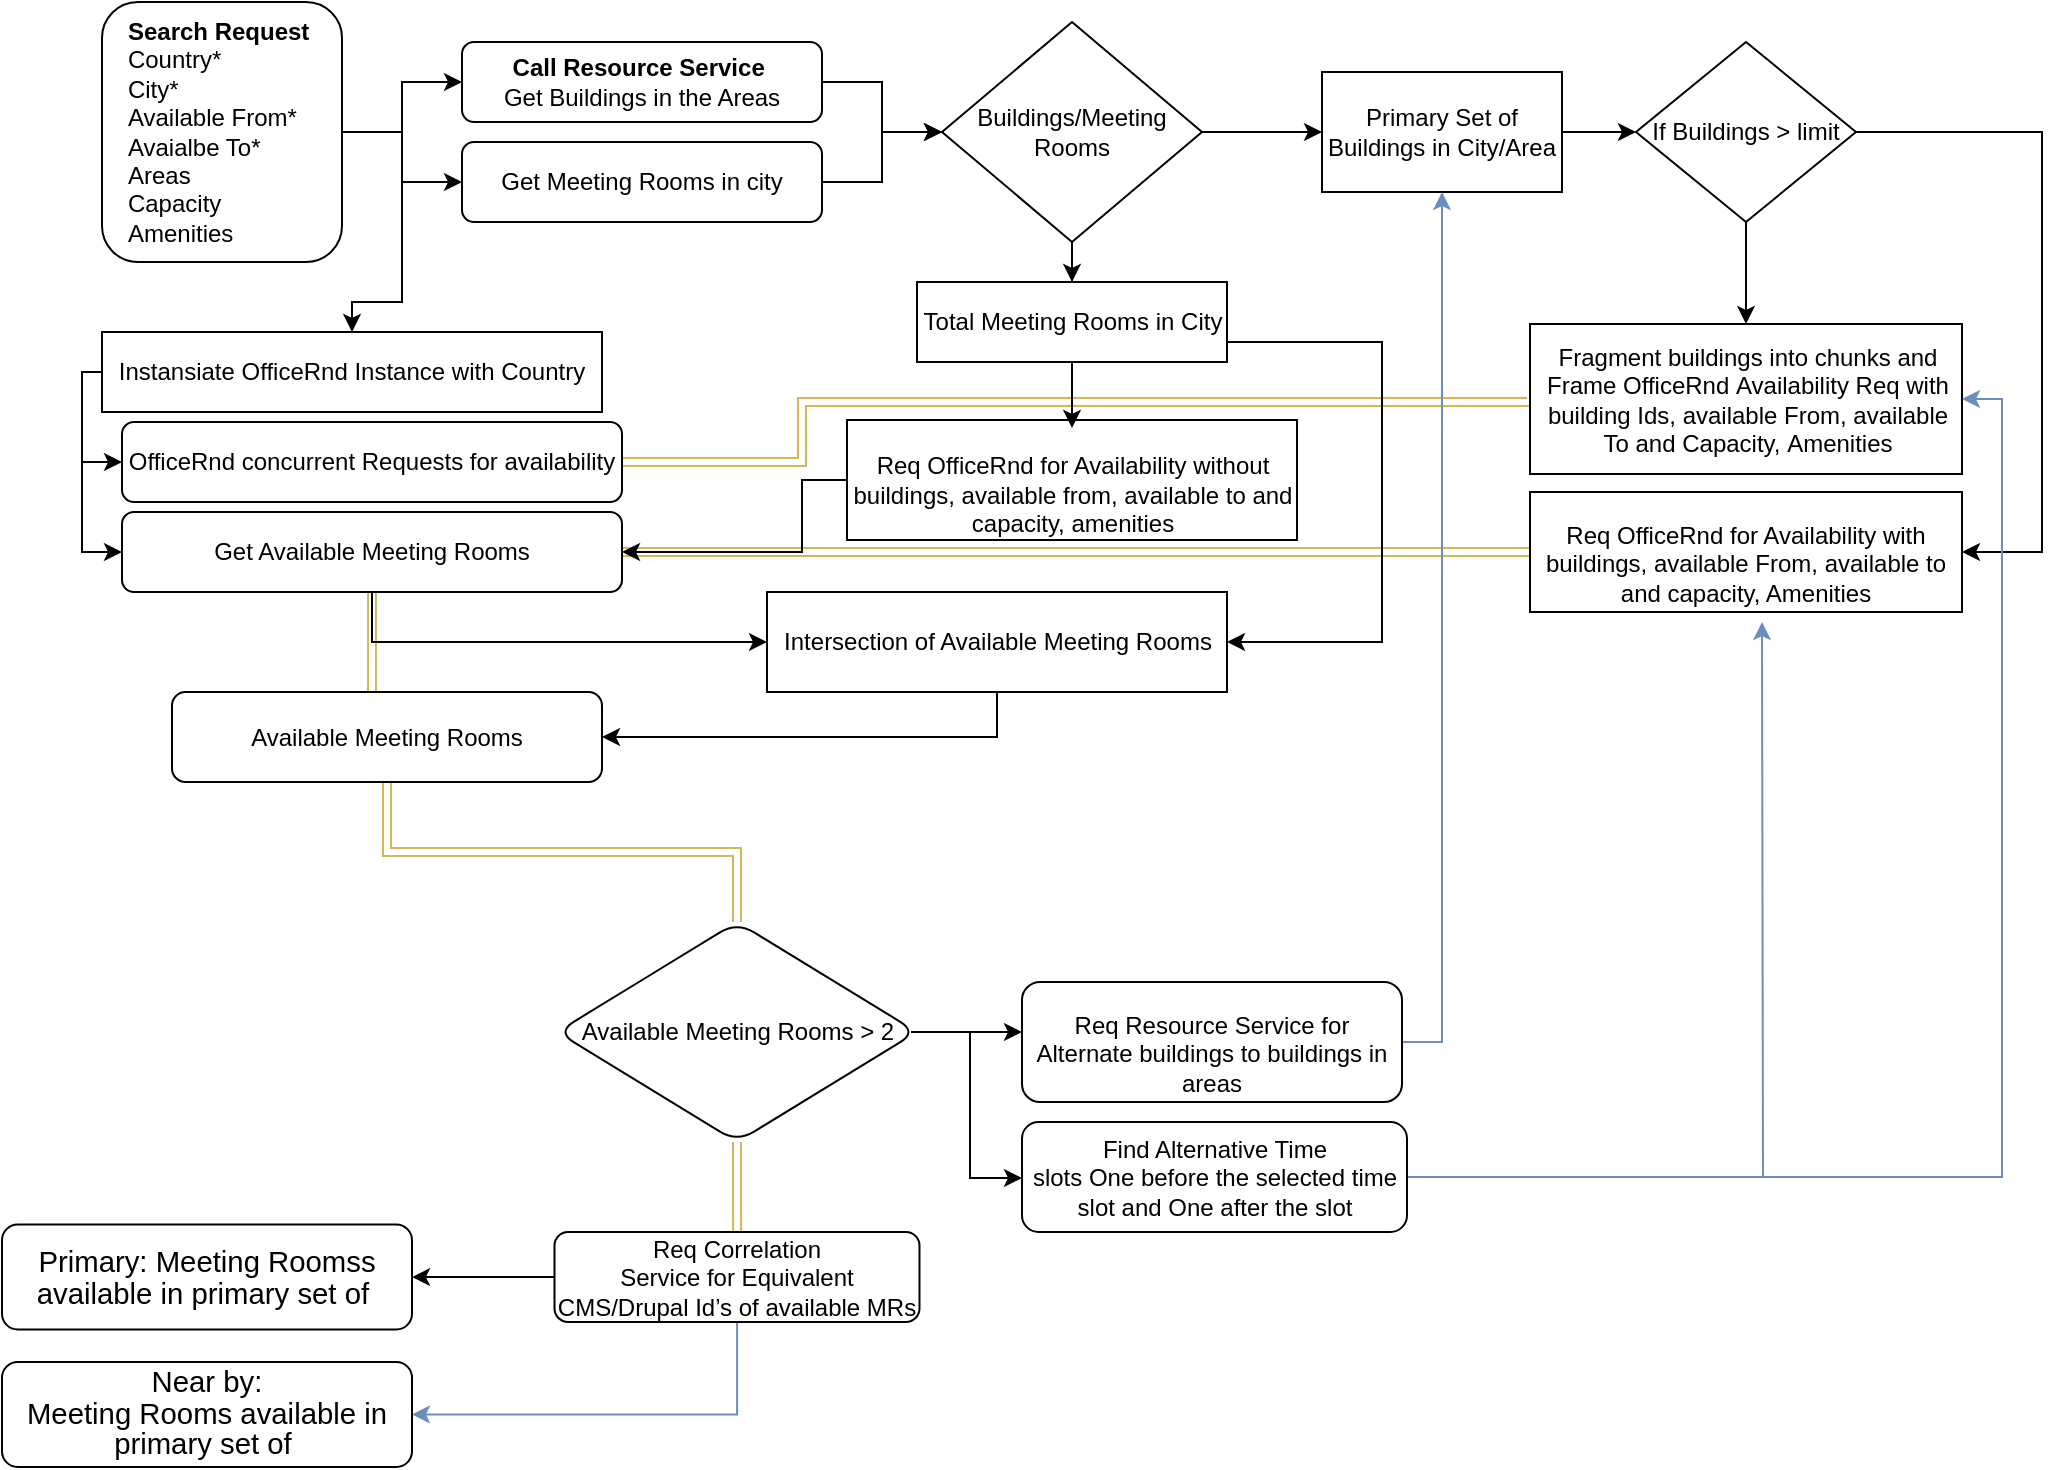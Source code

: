 <mxfile version="13.7.3" type="github">
  <diagram id="C5RBs43oDa-KdzZeNtuy" name="Page-1">
    <mxGraphModel dx="3206" dy="401" grid="1" gridSize="10" guides="1" tooltips="1" connect="1" arrows="1" fold="1" page="1" pageScale="1" pageWidth="1169" pageHeight="827" background="none" math="0" shadow="0">
      <root>
        <mxCell id="WIyWlLk6GJQsqaUBKTNV-0" />
        <mxCell id="WIyWlLk6GJQsqaUBKTNV-1" parent="WIyWlLk6GJQsqaUBKTNV-0" />
        <mxCell id="8CnQwpFaGnil6D6pqTt6-14" value="" style="edgeStyle=orthogonalEdgeStyle;rounded=0;orthogonalLoop=1;jettySize=auto;html=1;" parent="WIyWlLk6GJQsqaUBKTNV-1" source="WIyWlLk6GJQsqaUBKTNV-3" target="8CnQwpFaGnil6D6pqTt6-12" edge="1">
          <mxGeometry relative="1" as="geometry" />
        </mxCell>
        <mxCell id="WIyWlLk6GJQsqaUBKTNV-3" value="&lt;b&gt;Call Resource Service&amp;nbsp;&lt;/b&gt;&lt;br&gt;&lt;div style=&quot;text-align: left&quot;&gt;Get Buildings in the Areas&lt;/div&gt;" style="rounded=1;whiteSpace=wrap;html=1;fontSize=12;glass=0;strokeWidth=1;shadow=0;align=center;" parent="WIyWlLk6GJQsqaUBKTNV-1" vertex="1">
          <mxGeometry x="-2100" y="67" width="180" height="40" as="geometry" />
        </mxCell>
        <mxCell id="WIyWlLk6GJQsqaUBKTNV-4" value="Yes" style="rounded=0;html=1;jettySize=auto;orthogonalLoop=1;fontSize=11;endArrow=block;endFill=0;endSize=8;strokeWidth=1;shadow=0;labelBackgroundColor=none;edgeStyle=orthogonalEdgeStyle;" parent="WIyWlLk6GJQsqaUBKTNV-1" edge="1">
          <mxGeometry y="20" relative="1" as="geometry">
            <mxPoint as="offset" />
            <mxPoint x="250" y="320" as="sourcePoint" />
          </mxGeometry>
        </mxCell>
        <mxCell id="WIyWlLk6GJQsqaUBKTNV-5" value="No" style="edgeStyle=orthogonalEdgeStyle;rounded=0;html=1;jettySize=auto;orthogonalLoop=1;fontSize=11;endArrow=block;endFill=0;endSize=8;strokeWidth=1;shadow=0;labelBackgroundColor=none;" parent="WIyWlLk6GJQsqaUBKTNV-1" edge="1">
          <mxGeometry y="10" relative="1" as="geometry">
            <mxPoint as="offset" />
            <mxPoint x="380" y="230" as="targetPoint" />
          </mxGeometry>
        </mxCell>
        <mxCell id="WIyWlLk6GJQsqaUBKTNV-8" value="No" style="rounded=0;html=1;jettySize=auto;orthogonalLoop=1;fontSize=11;endArrow=block;endFill=0;endSize=8;strokeWidth=1;shadow=0;labelBackgroundColor=none;edgeStyle=orthogonalEdgeStyle;" parent="WIyWlLk6GJQsqaUBKTNV-1" edge="1">
          <mxGeometry x="0.333" y="20" relative="1" as="geometry">
            <mxPoint as="offset" />
            <mxPoint x="220" y="370" as="sourcePoint" />
          </mxGeometry>
        </mxCell>
        <mxCell id="WIyWlLk6GJQsqaUBKTNV-9" value="Yes" style="edgeStyle=orthogonalEdgeStyle;rounded=0;html=1;jettySize=auto;orthogonalLoop=1;fontSize=11;endArrow=block;endFill=0;endSize=8;strokeWidth=1;shadow=0;labelBackgroundColor=none;" parent="WIyWlLk6GJQsqaUBKTNV-1" edge="1">
          <mxGeometry y="10" relative="1" as="geometry">
            <mxPoint as="offset" />
            <mxPoint x="270" y="330" as="sourcePoint" />
          </mxGeometry>
        </mxCell>
        <mxCell id="8CnQwpFaGnil6D6pqTt6-3" value="" style="edgeStyle=orthogonalEdgeStyle;rounded=0;orthogonalLoop=1;jettySize=auto;html=1;exitX=1;exitY=0.5;exitDx=0;exitDy=0;" parent="WIyWlLk6GJQsqaUBKTNV-1" source="8CnQwpFaGnil6D6pqTt6-2" target="WIyWlLk6GJQsqaUBKTNV-3" edge="1">
          <mxGeometry relative="1" as="geometry" />
        </mxCell>
        <mxCell id="8CnQwpFaGnil6D6pqTt6-37" value="" style="edgeStyle=orthogonalEdgeStyle;rounded=0;orthogonalLoop=1;jettySize=auto;html=1;entryX=0.5;entryY=0;entryDx=0;entryDy=0;" parent="WIyWlLk6GJQsqaUBKTNV-1" source="8CnQwpFaGnil6D6pqTt6-2" target="8CnQwpFaGnil6D6pqTt6-24" edge="1">
          <mxGeometry relative="1" as="geometry">
            <Array as="points">
              <mxPoint x="-2130" y="112" />
              <mxPoint x="-2130" y="197" />
              <mxPoint x="-2155" y="197" />
            </Array>
          </mxGeometry>
        </mxCell>
        <mxCell id="8CnQwpFaGnil6D6pqTt6-2" value="&lt;b&gt;Search Request&amp;nbsp;&lt;/b&gt;&lt;br&gt;&lt;div style=&quot;text-align: left&quot;&gt;Country*&lt;/div&gt;&lt;div style=&quot;text-align: left&quot;&gt;City*&lt;/div&gt;&lt;div style=&quot;text-align: left&quot;&gt;Available From*&lt;/div&gt;&lt;div style=&quot;text-align: left&quot;&gt;Avaialbe To*&lt;/div&gt;&lt;div style=&quot;text-align: left&quot;&gt;Areas&lt;/div&gt;&lt;div style=&quot;text-align: left&quot;&gt;Capacity&lt;/div&gt;&lt;div style=&quot;text-align: left&quot;&gt;Amenities&lt;/div&gt;" style="rounded=1;whiteSpace=wrap;html=1;" parent="WIyWlLk6GJQsqaUBKTNV-1" vertex="1">
          <mxGeometry x="-2280" y="47" width="120" height="130" as="geometry" />
        </mxCell>
        <mxCell id="8CnQwpFaGnil6D6pqTt6-13" value="" style="edgeStyle=orthogonalEdgeStyle;rounded=0;orthogonalLoop=1;jettySize=auto;html=1;" parent="WIyWlLk6GJQsqaUBKTNV-1" source="8CnQwpFaGnil6D6pqTt6-5" target="8CnQwpFaGnil6D6pqTt6-12" edge="1">
          <mxGeometry relative="1" as="geometry" />
        </mxCell>
        <mxCell id="8CnQwpFaGnil6D6pqTt6-5" value="Get Meeting Rooms in city" style="rounded=1;whiteSpace=wrap;html=1;" parent="WIyWlLk6GJQsqaUBKTNV-1" vertex="1">
          <mxGeometry x="-2100" y="117" width="180" height="40" as="geometry" />
        </mxCell>
        <mxCell id="8CnQwpFaGnil6D6pqTt6-11" value="" style="edgeStyle=orthogonalEdgeStyle;rounded=0;orthogonalLoop=1;jettySize=auto;html=1;entryX=0;entryY=0.5;entryDx=0;entryDy=0;exitX=1;exitY=0.5;exitDx=0;exitDy=0;" parent="WIyWlLk6GJQsqaUBKTNV-1" source="8CnQwpFaGnil6D6pqTt6-2" target="8CnQwpFaGnil6D6pqTt6-5" edge="1">
          <mxGeometry relative="1" as="geometry">
            <mxPoint x="-2150" y="122" as="sourcePoint" />
            <mxPoint x="-2090" y="102" as="targetPoint" />
          </mxGeometry>
        </mxCell>
        <mxCell id="8CnQwpFaGnil6D6pqTt6-16" value="" style="edgeStyle=orthogonalEdgeStyle;rounded=0;orthogonalLoop=1;jettySize=auto;html=1;" parent="WIyWlLk6GJQsqaUBKTNV-1" source="8CnQwpFaGnil6D6pqTt6-12" target="8CnQwpFaGnil6D6pqTt6-15" edge="1">
          <mxGeometry relative="1" as="geometry" />
        </mxCell>
        <mxCell id="8CnQwpFaGnil6D6pqTt6-34" value="" style="edgeStyle=orthogonalEdgeStyle;rounded=0;orthogonalLoop=1;jettySize=auto;html=1;" parent="WIyWlLk6GJQsqaUBKTNV-1" source="8CnQwpFaGnil6D6pqTt6-12" target="8CnQwpFaGnil6D6pqTt6-33" edge="1">
          <mxGeometry relative="1" as="geometry" />
        </mxCell>
        <mxCell id="8CnQwpFaGnil6D6pqTt6-12" value="Buildings/Meeting Rooms" style="rhombus;whiteSpace=wrap;html=1;" parent="WIyWlLk6GJQsqaUBKTNV-1" vertex="1">
          <mxGeometry x="-1860" y="57" width="130" height="110" as="geometry" />
        </mxCell>
        <mxCell id="8CnQwpFaGnil6D6pqTt6-18" value="" style="edgeStyle=orthogonalEdgeStyle;rounded=0;orthogonalLoop=1;jettySize=auto;html=1;" parent="WIyWlLk6GJQsqaUBKTNV-1" source="8CnQwpFaGnil6D6pqTt6-15" target="8CnQwpFaGnil6D6pqTt6-17" edge="1">
          <mxGeometry relative="1" as="geometry" />
        </mxCell>
        <mxCell id="8CnQwpFaGnil6D6pqTt6-15" value="Primary Set of Buildings in City/Area" style="rounded=0;whiteSpace=wrap;html=1;" parent="WIyWlLk6GJQsqaUBKTNV-1" vertex="1">
          <mxGeometry x="-1670" y="82" width="120" height="60" as="geometry" />
        </mxCell>
        <mxCell id="8CnQwpFaGnil6D6pqTt6-22" value="" style="edgeStyle=orthogonalEdgeStyle;rounded=0;orthogonalLoop=1;jettySize=auto;html=1;entryX=1;entryY=0.5;entryDx=0;entryDy=0;" parent="WIyWlLk6GJQsqaUBKTNV-1" source="8CnQwpFaGnil6D6pqTt6-17" target="8CnQwpFaGnil6D6pqTt6-21" edge="1">
          <mxGeometry relative="1" as="geometry">
            <Array as="points">
              <mxPoint x="-1310" y="112" />
              <mxPoint x="-1310" y="322" />
            </Array>
          </mxGeometry>
        </mxCell>
        <mxCell id="8CnQwpFaGnil6D6pqTt6-23" value="" style="edgeStyle=orthogonalEdgeStyle;rounded=0;orthogonalLoop=1;jettySize=auto;html=1;" parent="WIyWlLk6GJQsqaUBKTNV-1" source="8CnQwpFaGnil6D6pqTt6-17" target="8CnQwpFaGnil6D6pqTt6-19" edge="1">
          <mxGeometry relative="1" as="geometry" />
        </mxCell>
        <mxCell id="8CnQwpFaGnil6D6pqTt6-17" value="If Buildings &amp;gt; limit" style="rhombus;whiteSpace=wrap;html=1;rounded=0;" parent="WIyWlLk6GJQsqaUBKTNV-1" vertex="1">
          <mxGeometry x="-1513" y="67" width="110" height="90" as="geometry" />
        </mxCell>
        <mxCell id="8CnQwpFaGnil6D6pqTt6-49" style="edgeStyle=orthogonalEdgeStyle;rounded=0;orthogonalLoop=1;jettySize=auto;html=1;exitX=0;exitY=0.5;exitDx=0;exitDy=0;shape=link;fillColor=#fff2cc;strokeColor=#d6b656;" parent="WIyWlLk6GJQsqaUBKTNV-1" source="8CnQwpFaGnil6D6pqTt6-19" target="8CnQwpFaGnil6D6pqTt6-25" edge="1">
          <mxGeometry relative="1" as="geometry">
            <mxPoint x="-1590" y="247" as="sourcePoint" />
            <Array as="points">
              <mxPoint x="-1566" y="247" />
              <mxPoint x="-1930" y="247" />
              <mxPoint x="-1930" y="277" />
            </Array>
          </mxGeometry>
        </mxCell>
        <mxCell id="8CnQwpFaGnil6D6pqTt6-19" value="&lt;p class=&quot;MsoNormal&quot; style=&quot;margin-bottom: 0.0pt&quot;&gt;&lt;/p&gt;&lt;div style=&quot;text-align: center&quot;&gt;&lt;span&gt;Fragment buildings into chunks and Frame OfficeRnd&amp;nbsp;&lt;/span&gt;&lt;span&gt;Availability Req with building Ids, available From, available To and Capacity,&amp;nbsp;&lt;/span&gt;&lt;span&gt;Amenities&lt;/span&gt;&lt;/div&gt;&lt;p&gt;&lt;/p&gt;" style="whiteSpace=wrap;html=1;rounded=0;align=left;" parent="WIyWlLk6GJQsqaUBKTNV-1" vertex="1">
          <mxGeometry x="-1566" y="208" width="216" height="75" as="geometry" />
        </mxCell>
        <mxCell id="8CnQwpFaGnil6D6pqTt6-48" style="edgeStyle=orthogonalEdgeStyle;rounded=0;orthogonalLoop=1;jettySize=auto;html=1;entryX=1;entryY=0.5;entryDx=0;entryDy=0;shape=link;fillColor=#fff2cc;strokeColor=#d6b656;" parent="WIyWlLk6GJQsqaUBKTNV-1" source="8CnQwpFaGnil6D6pqTt6-21" target="8CnQwpFaGnil6D6pqTt6-26" edge="1">
          <mxGeometry relative="1" as="geometry" />
        </mxCell>
        <mxCell id="8CnQwpFaGnil6D6pqTt6-21" value="&lt;p class=&quot;MsoNormal&quot; style=&quot;margin-bottom: 0.0pt&quot;&gt;Req OfficeRnd for Availability with buildings, available From, available to and capacity, Amenities&lt;/p&gt;" style="whiteSpace=wrap;html=1;rounded=0;align=center;" parent="WIyWlLk6GJQsqaUBKTNV-1" vertex="1">
          <mxGeometry x="-1566" y="292" width="216" height="60" as="geometry" />
        </mxCell>
        <mxCell id="8CnQwpFaGnil6D6pqTt6-38" value="" style="edgeStyle=orthogonalEdgeStyle;rounded=0;orthogonalLoop=1;jettySize=auto;html=1;exitX=0;exitY=0.5;exitDx=0;exitDy=0;entryX=0;entryY=0.5;entryDx=0;entryDy=0;" parent="WIyWlLk6GJQsqaUBKTNV-1" source="8CnQwpFaGnil6D6pqTt6-24" target="8CnQwpFaGnil6D6pqTt6-25" edge="1">
          <mxGeometry relative="1" as="geometry">
            <Array as="points">
              <mxPoint x="-2290" y="232" />
              <mxPoint x="-2290" y="277" />
            </Array>
          </mxGeometry>
        </mxCell>
        <mxCell id="8CnQwpFaGnil6D6pqTt6-40" value="" style="edgeStyle=orthogonalEdgeStyle;rounded=0;orthogonalLoop=1;jettySize=auto;html=1;" parent="WIyWlLk6GJQsqaUBKTNV-1" source="8CnQwpFaGnil6D6pqTt6-24" target="8CnQwpFaGnil6D6pqTt6-26" edge="1">
          <mxGeometry relative="1" as="geometry">
            <Array as="points">
              <mxPoint x="-2290" y="232" />
              <mxPoint x="-2290" y="322" />
            </Array>
          </mxGeometry>
        </mxCell>
        <mxCell id="8CnQwpFaGnil6D6pqTt6-24" value="Instansiate OfficeRnd Instance with Country" style="rounded=0;whiteSpace=wrap;html=1;" parent="WIyWlLk6GJQsqaUBKTNV-1" vertex="1">
          <mxGeometry x="-2280" y="212" width="250" height="40" as="geometry" />
        </mxCell>
        <mxCell id="8CnQwpFaGnil6D6pqTt6-25" value="&lt;p class=&quot;MsoNormal&quot; align=&quot;center&quot;&gt;OfficeRnd concurrent Requests for availability&lt;/p&gt;" style="rounded=1;whiteSpace=wrap;html=1;" parent="WIyWlLk6GJQsqaUBKTNV-1" vertex="1">
          <mxGeometry x="-2270" y="257" width="250" height="40" as="geometry" />
        </mxCell>
        <mxCell id="8CnQwpFaGnil6D6pqTt6-43" value="" style="edgeStyle=orthogonalEdgeStyle;rounded=0;orthogonalLoop=1;jettySize=auto;html=1;shape=link;fillColor=#fff2cc;strokeColor=#d6b656;endWidth=18;" parent="WIyWlLk6GJQsqaUBKTNV-1" source="8CnQwpFaGnil6D6pqTt6-26" target="8CnQwpFaGnil6D6pqTt6-42" edge="1">
          <mxGeometry relative="1" as="geometry">
            <Array as="points">
              <mxPoint x="-2145" y="387" />
              <mxPoint x="-2145" y="387" />
            </Array>
          </mxGeometry>
        </mxCell>
        <mxCell id="8CnQwpFaGnil6D6pqTt6-46" style="edgeStyle=orthogonalEdgeStyle;rounded=0;orthogonalLoop=1;jettySize=auto;html=1;" parent="WIyWlLk6GJQsqaUBKTNV-1" source="8CnQwpFaGnil6D6pqTt6-26" target="8CnQwpFaGnil6D6pqTt6-44" edge="1">
          <mxGeometry relative="1" as="geometry">
            <Array as="points">
              <mxPoint x="-2145" y="367" />
            </Array>
          </mxGeometry>
        </mxCell>
        <mxCell id="8CnQwpFaGnil6D6pqTt6-26" value="&lt;p class=&quot;MsoNormal&quot; align=&quot;center&quot;&gt;Get Available Meeting Rooms&lt;/p&gt;" style="rounded=1;whiteSpace=wrap;html=1;" parent="WIyWlLk6GJQsqaUBKTNV-1" vertex="1">
          <mxGeometry x="-2270" y="302" width="250" height="40" as="geometry" />
        </mxCell>
        <mxCell id="8CnQwpFaGnil6D6pqTt6-41" value="" style="edgeStyle=orthogonalEdgeStyle;rounded=0;orthogonalLoop=1;jettySize=auto;html=1;" parent="WIyWlLk6GJQsqaUBKTNV-1" source="8CnQwpFaGnil6D6pqTt6-28" target="8CnQwpFaGnil6D6pqTt6-26" edge="1">
          <mxGeometry relative="1" as="geometry">
            <Array as="points">
              <mxPoint x="-1930" y="286" />
              <mxPoint x="-1930" y="322" />
            </Array>
          </mxGeometry>
        </mxCell>
        <mxCell id="8CnQwpFaGnil6D6pqTt6-45" value="" style="edgeStyle=orthogonalEdgeStyle;rounded=0;orthogonalLoop=1;jettySize=auto;html=1;exitX=1;exitY=0.5;exitDx=0;exitDy=0;" parent="WIyWlLk6GJQsqaUBKTNV-1" source="8CnQwpFaGnil6D6pqTt6-33" target="8CnQwpFaGnil6D6pqTt6-44" edge="1">
          <mxGeometry relative="1" as="geometry">
            <Array as="points">
              <mxPoint x="-1640" y="217" />
              <mxPoint x="-1640" y="367" />
            </Array>
          </mxGeometry>
        </mxCell>
        <mxCell id="8CnQwpFaGnil6D6pqTt6-28" value="&lt;br&gt;&lt;span style=&quot;color: rgb(0 , 0 , 0) ; font-family: &amp;#34;helvetica&amp;#34; ; font-size: 12px ; font-style: normal ; font-weight: 400 ; letter-spacing: normal ; text-align: center ; text-indent: 0px ; text-transform: none ; word-spacing: 0px&quot;&gt;Req OfficeRnd for Availability without buildings, available&amp;nbsp;&lt;/span&gt;&lt;span style=&quot;font-family: &amp;#34;helvetica&amp;#34;&quot;&gt;from, available to and capacity, amenities&lt;/span&gt;&lt;span style=&quot;color: rgb(0 , 0 , 0) ; font-family: &amp;#34;helvetica&amp;#34; ; font-size: 12px ; font-style: normal ; font-weight: 400 ; letter-spacing: normal ; text-align: center ; text-indent: 0px ; text-transform: none ; word-spacing: 0px&quot;&gt;&lt;br&gt;&lt;/span&gt;" style="whiteSpace=wrap;html=1;" parent="WIyWlLk6GJQsqaUBKTNV-1" vertex="1">
          <mxGeometry x="-1907.5" y="256" width="225" height="60" as="geometry" />
        </mxCell>
        <mxCell id="EyYNdjiGJeA56X7GmiNI-0" value="" style="edgeStyle=orthogonalEdgeStyle;rounded=0;orthogonalLoop=1;jettySize=auto;html=1;" edge="1" parent="WIyWlLk6GJQsqaUBKTNV-1" source="8CnQwpFaGnil6D6pqTt6-33">
          <mxGeometry relative="1" as="geometry">
            <mxPoint x="-1795" y="260" as="targetPoint" />
          </mxGeometry>
        </mxCell>
        <mxCell id="8CnQwpFaGnil6D6pqTt6-33" value="Total Meeting Rooms in City" style="whiteSpace=wrap;html=1;" parent="WIyWlLk6GJQsqaUBKTNV-1" vertex="1">
          <mxGeometry x="-1872.5" y="187" width="155" height="40" as="geometry" />
        </mxCell>
        <mxCell id="8CnQwpFaGnil6D6pqTt6-51" value="" style="edgeStyle=orthogonalEdgeStyle;rounded=0;orthogonalLoop=1;jettySize=auto;html=1;shape=link;fillColor=#fff2cc;strokeColor=#d6b656;" parent="WIyWlLk6GJQsqaUBKTNV-1" source="8CnQwpFaGnil6D6pqTt6-42" target="8CnQwpFaGnil6D6pqTt6-50" edge="1">
          <mxGeometry relative="1" as="geometry" />
        </mxCell>
        <mxCell id="8CnQwpFaGnil6D6pqTt6-42" value="Available Meeting Rooms" style="whiteSpace=wrap;html=1;rounded=1;" parent="WIyWlLk6GJQsqaUBKTNV-1" vertex="1">
          <mxGeometry x="-2245" y="392" width="215" height="45" as="geometry" />
        </mxCell>
        <mxCell id="8CnQwpFaGnil6D6pqTt6-47" style="edgeStyle=orthogonalEdgeStyle;rounded=0;orthogonalLoop=1;jettySize=auto;html=1;entryX=1;entryY=0.5;entryDx=0;entryDy=0;" parent="WIyWlLk6GJQsqaUBKTNV-1" source="8CnQwpFaGnil6D6pqTt6-44" target="8CnQwpFaGnil6D6pqTt6-42" edge="1">
          <mxGeometry relative="1" as="geometry">
            <Array as="points">
              <mxPoint x="-1832" y="415" />
            </Array>
          </mxGeometry>
        </mxCell>
        <mxCell id="8CnQwpFaGnil6D6pqTt6-44" value="Intersection of Available Meeting Rooms" style="whiteSpace=wrap;html=1;" parent="WIyWlLk6GJQsqaUBKTNV-1" vertex="1">
          <mxGeometry x="-1947.5" y="342" width="230" height="50" as="geometry" />
        </mxCell>
        <mxCell id="8CnQwpFaGnil6D6pqTt6-54" style="edgeStyle=orthogonalEdgeStyle;rounded=0;orthogonalLoop=1;jettySize=auto;html=1;exitX=1;exitY=0.5;exitDx=0;exitDy=0;" parent="WIyWlLk6GJQsqaUBKTNV-1" target="8CnQwpFaGnil6D6pqTt6-52" edge="1">
          <mxGeometry relative="1" as="geometry">
            <mxPoint x="-1875.5" y="562" as="sourcePoint" />
            <mxPoint x="-1830" y="562" as="targetPoint" />
            <Array as="points">
              <mxPoint x="-1800" y="562" />
              <mxPoint x="-1800" y="562" />
            </Array>
          </mxGeometry>
        </mxCell>
        <mxCell id="8CnQwpFaGnil6D6pqTt6-56" value="" style="edgeStyle=orthogonalEdgeStyle;rounded=0;orthogonalLoop=1;jettySize=auto;html=1;" parent="WIyWlLk6GJQsqaUBKTNV-1" source="8CnQwpFaGnil6D6pqTt6-50" target="8CnQwpFaGnil6D6pqTt6-55" edge="1">
          <mxGeometry relative="1" as="geometry">
            <Array as="points">
              <mxPoint x="-1846" y="562" />
              <mxPoint x="-1846" y="635" />
            </Array>
          </mxGeometry>
        </mxCell>
        <mxCell id="8CnQwpFaGnil6D6pqTt6-59" value="" style="edgeStyle=orthogonalEdgeStyle;rounded=0;orthogonalLoop=1;jettySize=auto;html=1;shape=link;fillColor=#fff2cc;strokeColor=#d6b656;" parent="WIyWlLk6GJQsqaUBKTNV-1" source="8CnQwpFaGnil6D6pqTt6-50" target="8CnQwpFaGnil6D6pqTt6-58" edge="1">
          <mxGeometry relative="1" as="geometry" />
        </mxCell>
        <mxCell id="8CnQwpFaGnil6D6pqTt6-50" value="Available Meeting Rooms &amp;gt; 2" style="rhombus;whiteSpace=wrap;html=1;rounded=1;" parent="WIyWlLk6GJQsqaUBKTNV-1" vertex="1">
          <mxGeometry x="-2052.5" y="507" width="180" height="110" as="geometry" />
        </mxCell>
        <mxCell id="8CnQwpFaGnil6D6pqTt6-60" style="edgeStyle=orthogonalEdgeStyle;rounded=0;orthogonalLoop=1;jettySize=auto;html=1;entryX=0.5;entryY=1;entryDx=0;entryDy=0;fillColor=#dae8fc;strokeColor=#6c8ebf;" parent="WIyWlLk6GJQsqaUBKTNV-1" source="8CnQwpFaGnil6D6pqTt6-52" target="8CnQwpFaGnil6D6pqTt6-15" edge="1">
          <mxGeometry relative="1" as="geometry">
            <Array as="points">
              <mxPoint x="-1610" y="567" />
            </Array>
          </mxGeometry>
        </mxCell>
        <mxCell id="8CnQwpFaGnil6D6pqTt6-52" value="&lt;p class=&quot;MsoNormal&quot; align=&quot;center&quot; style=&quot;margin-bottom: 0.0pt&quot;&gt;Req Resource Service for Alternate buildings to buildings in areas&lt;/p&gt;" style="whiteSpace=wrap;html=1;rounded=1;" parent="WIyWlLk6GJQsqaUBKTNV-1" vertex="1">
          <mxGeometry x="-1820" y="537" width="190" height="60" as="geometry" />
        </mxCell>
        <mxCell id="8CnQwpFaGnil6D6pqTt6-61" style="edgeStyle=orthogonalEdgeStyle;rounded=0;orthogonalLoop=1;jettySize=auto;html=1;entryX=1;entryY=0.5;entryDx=0;entryDy=0;fillColor=#dae8fc;strokeColor=#6c8ebf;" parent="WIyWlLk6GJQsqaUBKTNV-1" source="8CnQwpFaGnil6D6pqTt6-55" target="8CnQwpFaGnil6D6pqTt6-19" edge="1">
          <mxGeometry relative="1" as="geometry">
            <mxPoint x="-1400" y="577" as="targetPoint" />
          </mxGeometry>
        </mxCell>
        <mxCell id="8CnQwpFaGnil6D6pqTt6-64" style="edgeStyle=orthogonalEdgeStyle;rounded=0;orthogonalLoop=1;jettySize=auto;html=1;fillColor=#dae8fc;strokeColor=#6c8ebf;" parent="WIyWlLk6GJQsqaUBKTNV-1" source="8CnQwpFaGnil6D6pqTt6-55" edge="1">
          <mxGeometry relative="1" as="geometry">
            <mxPoint x="-1450" y="357" as="targetPoint" />
          </mxGeometry>
        </mxCell>
        <mxCell id="8CnQwpFaGnil6D6pqTt6-55" value="&lt;p class=&quot;MsoNormal&quot; align=&quot;center&quot;&gt;Find Alternative Time&lt;br/&gt;slots One before the selected time slot and One after the slot&lt;/p&gt;" style="whiteSpace=wrap;html=1;rounded=1;" parent="WIyWlLk6GJQsqaUBKTNV-1" vertex="1">
          <mxGeometry x="-1820" y="607" width="192.5" height="55" as="geometry" />
        </mxCell>
        <mxCell id="8CnQwpFaGnil6D6pqTt6-69" value="" style="edgeStyle=orthogonalEdgeStyle;rounded=0;orthogonalLoop=1;jettySize=auto;html=1;" parent="WIyWlLk6GJQsqaUBKTNV-1" source="8CnQwpFaGnil6D6pqTt6-58" target="8CnQwpFaGnil6D6pqTt6-68" edge="1">
          <mxGeometry relative="1" as="geometry" />
        </mxCell>
        <mxCell id="8CnQwpFaGnil6D6pqTt6-71" style="edgeStyle=orthogonalEdgeStyle;rounded=0;orthogonalLoop=1;jettySize=auto;html=1;entryX=1;entryY=0.5;entryDx=0;entryDy=0;fillColor=#dae8fc;strokeColor=#6c8ebf;" parent="WIyWlLk6GJQsqaUBKTNV-1" source="8CnQwpFaGnil6D6pqTt6-58" target="8CnQwpFaGnil6D6pqTt6-70" edge="1">
          <mxGeometry relative="1" as="geometry">
            <Array as="points">
              <mxPoint x="-1962" y="753" />
            </Array>
          </mxGeometry>
        </mxCell>
        <mxCell id="8CnQwpFaGnil6D6pqTt6-58" value="&lt;p class=&quot;MsoNormal&quot; align=&quot;center&quot;&gt;Req Correlation&lt;br/&gt;Service for Equivalent CMS/Drupal Id’s of available MRs&lt;/p&gt;" style="whiteSpace=wrap;html=1;rounded=1;" parent="WIyWlLk6GJQsqaUBKTNV-1" vertex="1">
          <mxGeometry x="-2053.75" y="662" width="182.5" height="45" as="geometry" />
        </mxCell>
        <mxCell id="8CnQwpFaGnil6D6pqTt6-68" value="&lt;span style=&quot;font-size: 11.0pt ; line-height: 107% ; font-family: &amp;#34;calibri&amp;#34; , sans-serif&quot;&gt;Primary: Meeting Roomss available in primary set of&amp;nbsp;&lt;/span&gt;" style="whiteSpace=wrap;html=1;rounded=1;" parent="WIyWlLk6GJQsqaUBKTNV-1" vertex="1">
          <mxGeometry x="-2330" y="658.25" width="205" height="52.5" as="geometry" />
        </mxCell>
        <mxCell id="8CnQwpFaGnil6D6pqTt6-70" value="&lt;span style=&quot;font-size: 11.0pt ; line-height: 107% ; font-family: &amp;#34;calibri&amp;#34; , sans-serif&quot;&gt;Near by:&lt;br&gt;Meeting Rooms available in primary set of&amp;nbsp;&lt;/span&gt;" style="whiteSpace=wrap;html=1;rounded=1;" parent="WIyWlLk6GJQsqaUBKTNV-1" vertex="1">
          <mxGeometry x="-2330" y="727" width="205" height="52.5" as="geometry" />
        </mxCell>
      </root>
    </mxGraphModel>
  </diagram>
</mxfile>
